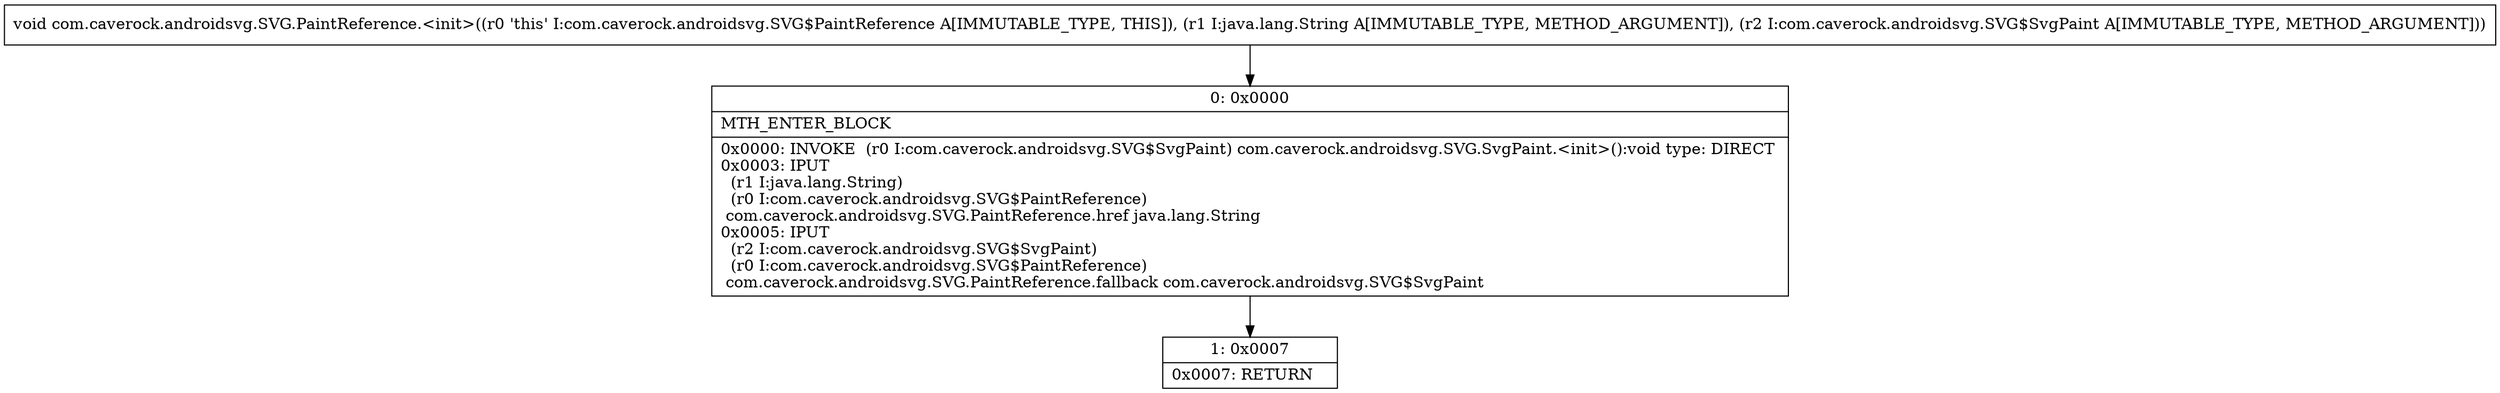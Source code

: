 digraph "CFG forcom.caverock.androidsvg.SVG.PaintReference.\<init\>(Ljava\/lang\/String;Lcom\/caverock\/androidsvg\/SVG$SvgPaint;)V" {
Node_0 [shape=record,label="{0\:\ 0x0000|MTH_ENTER_BLOCK\l|0x0000: INVOKE  (r0 I:com.caverock.androidsvg.SVG$SvgPaint) com.caverock.androidsvg.SVG.SvgPaint.\<init\>():void type: DIRECT \l0x0003: IPUT  \l  (r1 I:java.lang.String)\l  (r0 I:com.caverock.androidsvg.SVG$PaintReference)\l com.caverock.androidsvg.SVG.PaintReference.href java.lang.String \l0x0005: IPUT  \l  (r2 I:com.caverock.androidsvg.SVG$SvgPaint)\l  (r0 I:com.caverock.androidsvg.SVG$PaintReference)\l com.caverock.androidsvg.SVG.PaintReference.fallback com.caverock.androidsvg.SVG$SvgPaint \l}"];
Node_1 [shape=record,label="{1\:\ 0x0007|0x0007: RETURN   \l}"];
MethodNode[shape=record,label="{void com.caverock.androidsvg.SVG.PaintReference.\<init\>((r0 'this' I:com.caverock.androidsvg.SVG$PaintReference A[IMMUTABLE_TYPE, THIS]), (r1 I:java.lang.String A[IMMUTABLE_TYPE, METHOD_ARGUMENT]), (r2 I:com.caverock.androidsvg.SVG$SvgPaint A[IMMUTABLE_TYPE, METHOD_ARGUMENT])) }"];
MethodNode -> Node_0;
Node_0 -> Node_1;
}


